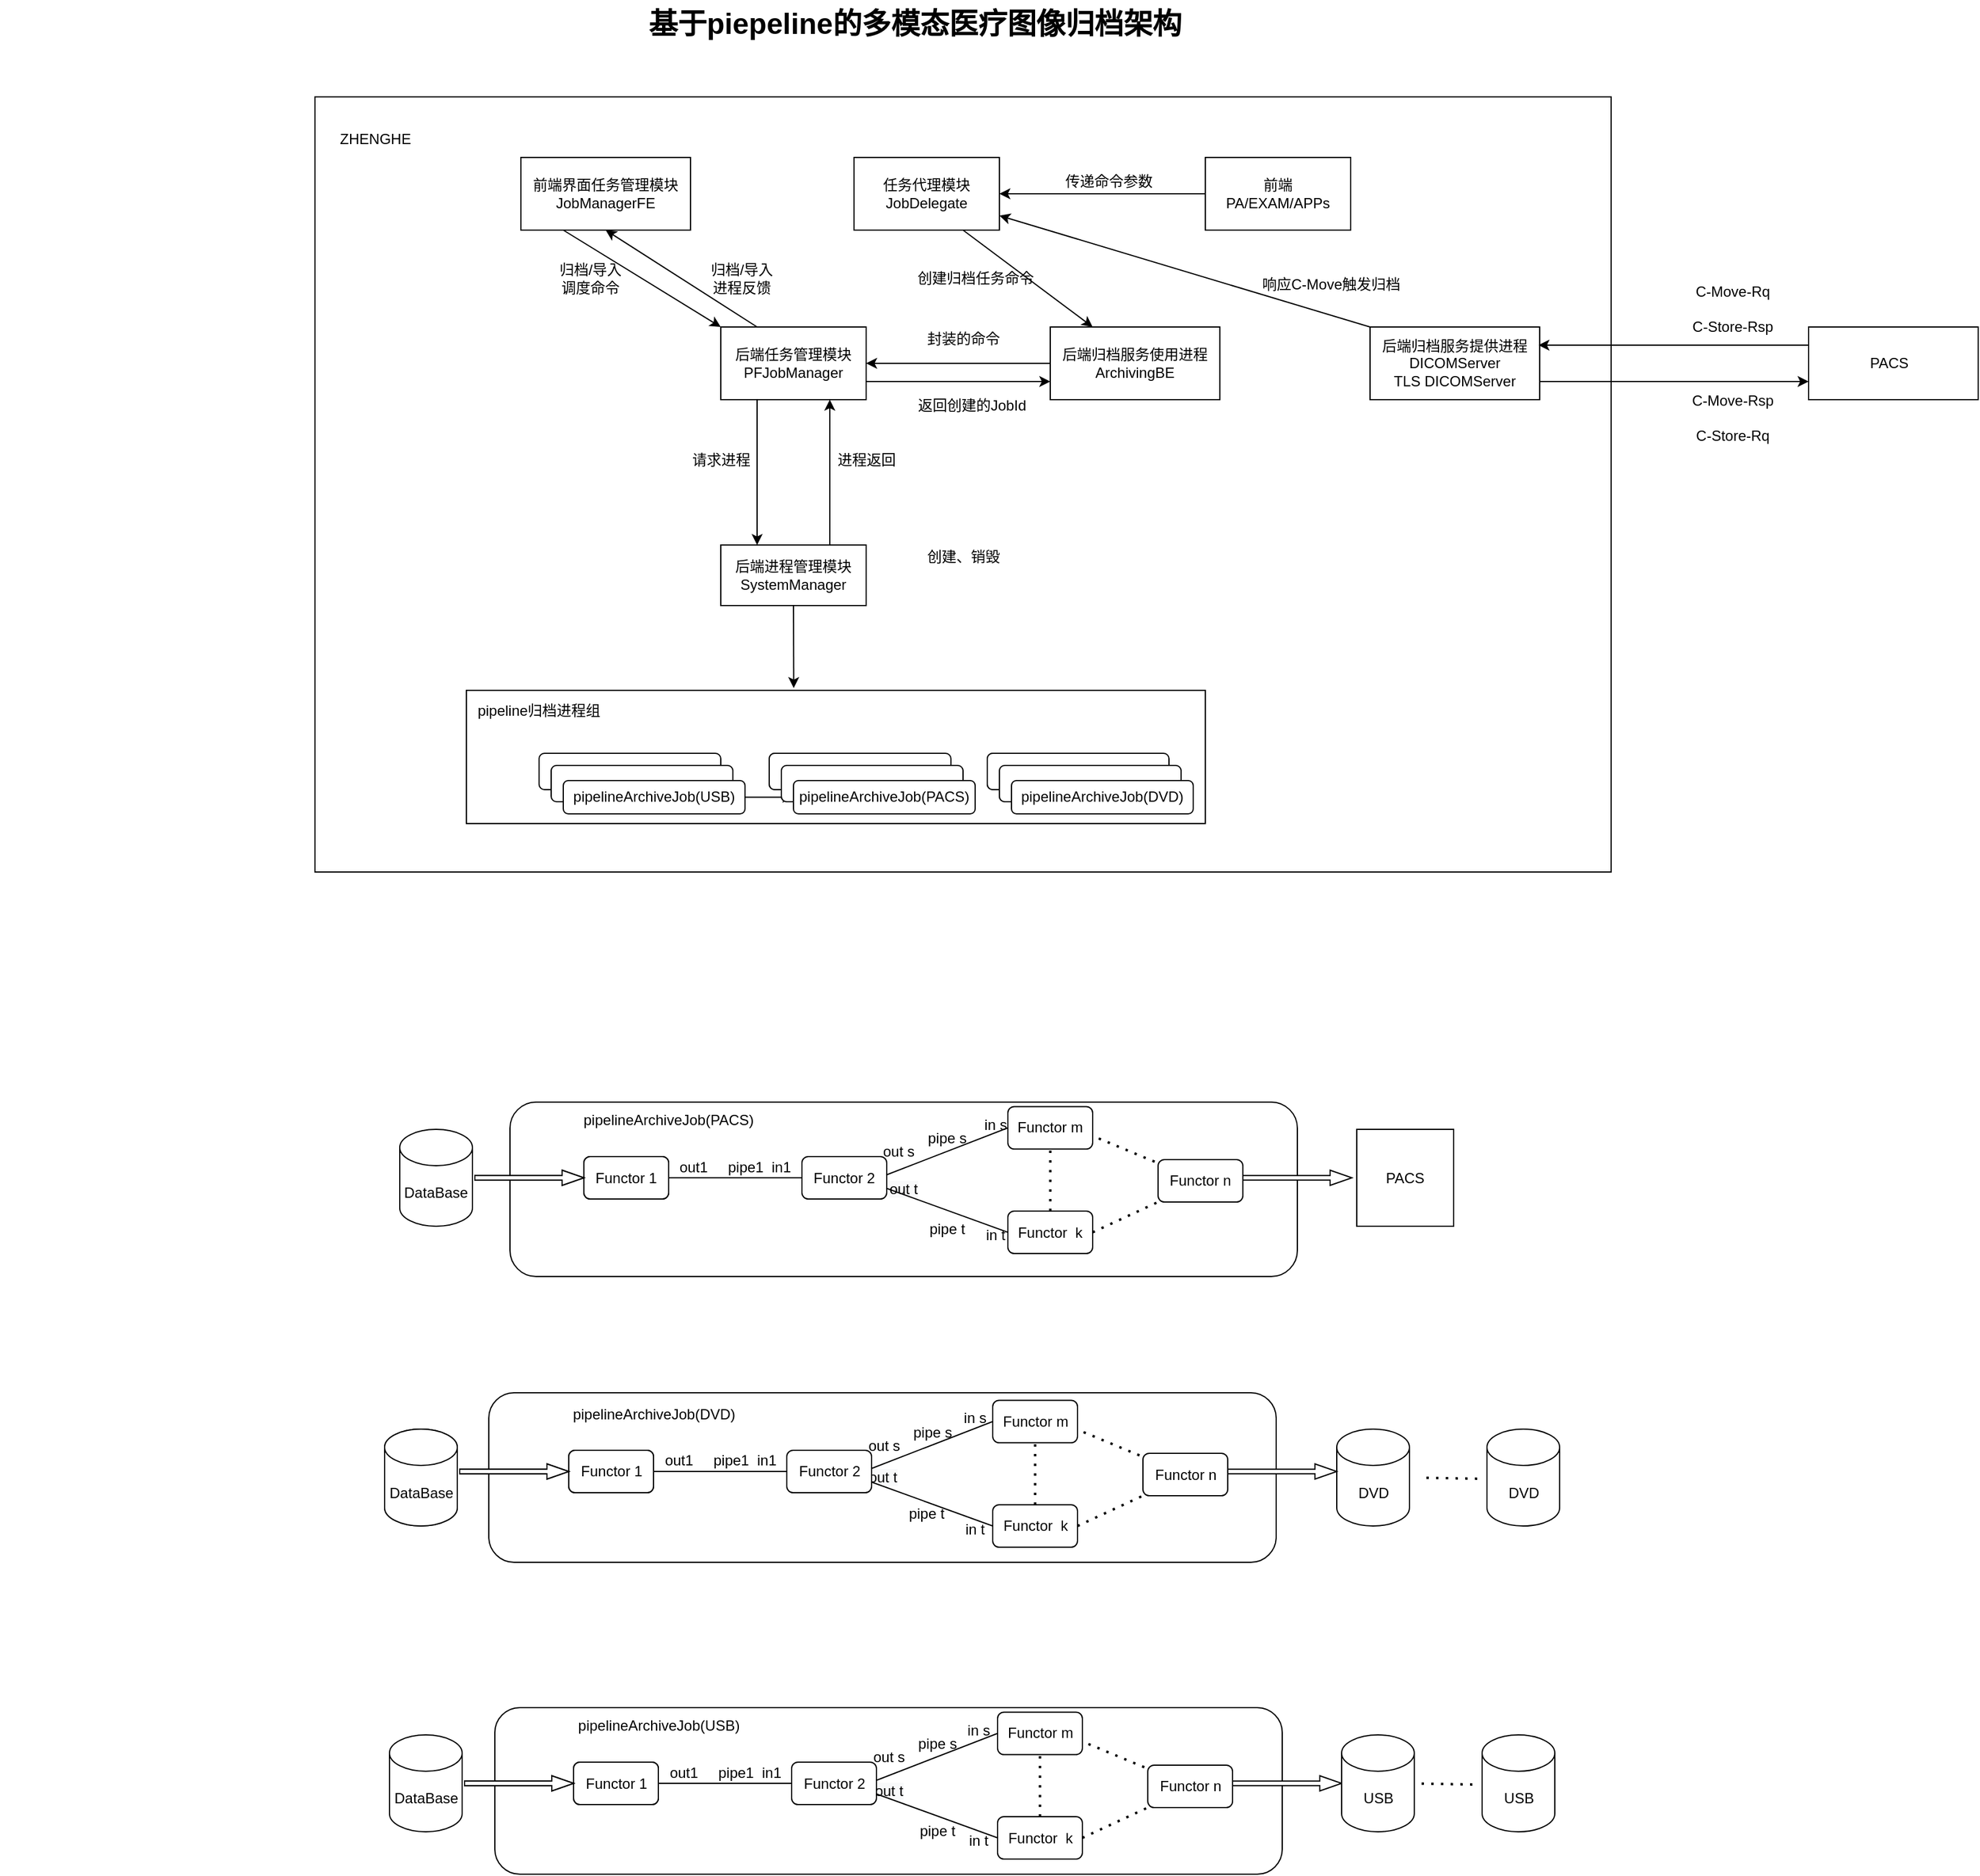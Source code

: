 <mxfile version="16.0.0" type="github"><diagram name="Page-1" id="929967ad-93f9-6ef4-fab6-5d389245f69c"><mxGraphModel dx="1652" dy="926" grid="1" gridSize="10" guides="1" tooltips="1" connect="1" arrows="1" fold="1" page="1" pageScale="1.5" pageWidth="1169" pageHeight="826" background="none" math="0" shadow="0"><root><mxCell id="0" style=";html=1;"/><mxCell id="1" style=";html=1;" parent="0"/><mxCell id="Bt5RXn0_dhiq7Tst1pNt-5" value="" style="rounded=0;whiteSpace=wrap;html=1;" vertex="1" parent="1"><mxGeometry x="380" y="120" width="1070" height="640" as="geometry"/></mxCell><mxCell id="1672d66443f91eb5-23" value="基于piepeline的多模态医疗图像归档架构" style="text;strokeColor=none;fillColor=none;html=1;fontSize=24;fontStyle=1;verticalAlign=middle;align=center;" parent="1" vertex="1"><mxGeometry x="120" y="40" width="1510" height="40" as="geometry"/></mxCell><mxCell id="pV0WUz-UowrdmiYX6-GZ-33" style="edgeStyle=orthogonalEdgeStyle;rounded=0;orthogonalLoop=1;jettySize=auto;html=1;exitX=0.25;exitY=1;exitDx=0;exitDy=0;entryX=0.25;entryY=0;entryDx=0;entryDy=0;" parent="1" source="pV0WUz-UowrdmiYX6-GZ-2" target="pV0WUz-UowrdmiYX6-GZ-31" edge="1"><mxGeometry relative="1" as="geometry"/></mxCell><mxCell id="pV0WUz-UowrdmiYX6-GZ-2" value="后端任务管理模块&lt;br&gt;PFJobManager" style="rounded=0;whiteSpace=wrap;html=1;" parent="1" vertex="1"><mxGeometry x="715" y="310" width="120" height="60" as="geometry"/></mxCell><mxCell id="pV0WUz-UowrdmiYX6-GZ-1" value="前端界面任务管理模块JobManagerFE" style="rounded=0;whiteSpace=wrap;html=2;" parent="1" vertex="1"><mxGeometry x="550" y="170" width="140" height="60" as="geometry"/></mxCell><mxCell id="pV0WUz-UowrdmiYX6-GZ-5" value="任务代理模块&lt;br&gt;JobDelegate" style="rounded=0;whiteSpace=wrap;html=1;" parent="1" vertex="1"><mxGeometry x="825" y="170" width="120" height="60" as="geometry"/></mxCell><mxCell id="pV0WUz-UowrdmiYX6-GZ-11" style="edgeStyle=orthogonalEdgeStyle;rounded=0;orthogonalLoop=1;jettySize=auto;html=1;exitX=0;exitY=0.5;exitDx=0;exitDy=0;entryX=1;entryY=0.5;entryDx=0;entryDy=0;" parent="1" source="pV0WUz-UowrdmiYX6-GZ-8" target="pV0WUz-UowrdmiYX6-GZ-5" edge="1"><mxGeometry relative="1" as="geometry"/></mxCell><mxCell id="pV0WUz-UowrdmiYX6-GZ-8" value="前端&lt;br&gt;PA/EXAM/APPs" style="rounded=0;whiteSpace=wrap;html=1;" parent="1" vertex="1"><mxGeometry x="1115" y="170" width="120" height="60" as="geometry"/></mxCell><mxCell id="pV0WUz-UowrdmiYX6-GZ-12" value="传递命令参数" style="text;html=1;align=center;verticalAlign=middle;resizable=0;points=[];autosize=1;strokeColor=none;fillColor=none;" parent="1" vertex="1"><mxGeometry x="990" y="180" width="90" height="20" as="geometry"/></mxCell><mxCell id="pV0WUz-UowrdmiYX6-GZ-13" value="后端归档服务使用进程&lt;br&gt;ArchivingBE" style="rounded=0;whiteSpace=wrap;html=1;" parent="1" vertex="1"><mxGeometry x="987" y="310" width="140" height="60" as="geometry"/></mxCell><mxCell id="pV0WUz-UowrdmiYX6-GZ-17" value="C-Move-Rsp&lt;br&gt;&lt;br&gt;C-Store-Rq" style="text;html=1;align=center;verticalAlign=middle;resizable=0;points=[];autosize=1;strokeColor=none;fillColor=none;" parent="1" vertex="1"><mxGeometry x="1510" y="360" width="80" height="50" as="geometry"/></mxCell><mxCell id="pV0WUz-UowrdmiYX6-GZ-19" value="C-Move-Rq&lt;br&gt;&lt;br&gt;C-Store-Rsp" style="text;html=1;align=center;verticalAlign=middle;resizable=0;points=[];autosize=1;strokeColor=none;fillColor=none;" parent="1" vertex="1"><mxGeometry x="1510" y="270" width="80" height="50" as="geometry"/></mxCell><mxCell id="pV0WUz-UowrdmiYX6-GZ-22" value="创建归档任务命令" style="text;html=1;align=center;verticalAlign=middle;resizable=0;points=[];autosize=1;strokeColor=none;fillColor=none;" parent="1" vertex="1"><mxGeometry x="870" y="260" width="110" height="20" as="geometry"/></mxCell><mxCell id="pV0WUz-UowrdmiYX6-GZ-25" value="封装的命令" style="text;html=1;align=center;verticalAlign=middle;resizable=0;points=[];autosize=1;strokeColor=none;fillColor=none;" parent="1" vertex="1"><mxGeometry x="875" y="310" width="80" height="20" as="geometry"/></mxCell><mxCell id="pV0WUz-UowrdmiYX6-GZ-26" value="归档/导入&lt;br&gt;调度命令" style="text;html=1;align=center;verticalAlign=middle;resizable=0;points=[];autosize=1;strokeColor=none;fillColor=none;" parent="1" vertex="1"><mxGeometry x="572" y="255" width="70" height="30" as="geometry"/></mxCell><mxCell id="pV0WUz-UowrdmiYX6-GZ-27" value="" style="endArrow=classic;html=1;rounded=0;exitX=0.25;exitY=1;exitDx=0;exitDy=0;entryX=0;entryY=0;entryDx=0;entryDy=0;" parent="1" source="pV0WUz-UowrdmiYX6-GZ-1" target="pV0WUz-UowrdmiYX6-GZ-2" edge="1"><mxGeometry width="50" height="50" relative="1" as="geometry"><mxPoint x="725" y="330" as="sourcePoint"/><mxPoint x="775" y="280" as="targetPoint"/></mxGeometry></mxCell><mxCell id="pV0WUz-UowrdmiYX6-GZ-28" value="" style="endArrow=classic;html=1;rounded=0;entryX=0.5;entryY=1;entryDx=0;entryDy=0;exitX=0.25;exitY=0;exitDx=0;exitDy=0;" parent="1" source="pV0WUz-UowrdmiYX6-GZ-2" target="pV0WUz-UowrdmiYX6-GZ-1" edge="1"><mxGeometry width="50" height="50" relative="1" as="geometry"><mxPoint x="725" y="330" as="sourcePoint"/><mxPoint x="775" y="280" as="targetPoint"/></mxGeometry></mxCell><mxCell id="pV0WUz-UowrdmiYX6-GZ-29" value="归档/导入&lt;br&gt;进程反馈" style="text;html=1;align=center;verticalAlign=middle;resizable=0;points=[];autosize=1;strokeColor=none;fillColor=none;" parent="1" vertex="1"><mxGeometry x="697" y="255" width="70" height="30" as="geometry"/></mxCell><mxCell id="pV0WUz-UowrdmiYX6-GZ-30" value="" style="endArrow=classic;html=1;rounded=0;entryX=0;entryY=0.75;entryDx=0;entryDy=0;" parent="1" target="pV0WUz-UowrdmiYX6-GZ-228" edge="1"><mxGeometry width="50" height="50" relative="1" as="geometry"><mxPoint x="1390" y="355" as="sourcePoint"/><mxPoint x="1156" y="470" as="targetPoint"/></mxGeometry></mxCell><mxCell id="pV0WUz-UowrdmiYX6-GZ-34" style="edgeStyle=orthogonalEdgeStyle;rounded=0;orthogonalLoop=1;jettySize=auto;html=1;exitX=0.75;exitY=0;exitDx=0;exitDy=0;entryX=0.75;entryY=1;entryDx=0;entryDy=0;" parent="1" source="pV0WUz-UowrdmiYX6-GZ-31" target="pV0WUz-UowrdmiYX6-GZ-2" edge="1"><mxGeometry relative="1" as="geometry"/></mxCell><mxCell id="pV0WUz-UowrdmiYX6-GZ-31" value="后端进程管理模块&lt;br&gt;SystemManager" style="rounded=0;whiteSpace=wrap;html=1;" parent="1" vertex="1"><mxGeometry x="715" y="490" width="120" height="50" as="geometry"/></mxCell><mxCell id="pV0WUz-UowrdmiYX6-GZ-35" value="进程返回" style="text;html=1;align=center;verticalAlign=middle;resizable=0;points=[];autosize=1;strokeColor=none;fillColor=none;" parent="1" vertex="1"><mxGeometry x="805" y="410" width="60" height="20" as="geometry"/></mxCell><mxCell id="pV0WUz-UowrdmiYX6-GZ-36" value="请求进程" style="text;html=1;align=center;verticalAlign=middle;resizable=0;points=[];autosize=1;strokeColor=none;fillColor=none;" parent="1" vertex="1"><mxGeometry x="685" y="410" width="60" height="20" as="geometry"/></mxCell><mxCell id="pV0WUz-UowrdmiYX6-GZ-39" value="创建、销毁" style="text;html=1;align=center;verticalAlign=middle;resizable=0;points=[];autosize=1;strokeColor=none;fillColor=none;" parent="1" vertex="1"><mxGeometry x="875" y="490" width="80" height="20" as="geometry"/></mxCell><mxCell id="pV0WUz-UowrdmiYX6-GZ-48" value="" style="rounded=1;whiteSpace=wrap;html=1;" parent="1" vertex="1"><mxGeometry x="565" y="662" width="60" height="30" as="geometry"/></mxCell><mxCell id="pV0WUz-UowrdmiYX6-GZ-49" value="" style="rounded=1;whiteSpace=wrap;html=1;" parent="1" vertex="1"><mxGeometry x="575" y="672" width="60" height="30" as="geometry"/></mxCell><mxCell id="pV0WUz-UowrdmiYX6-GZ-51" value="" style="rounded=0;whiteSpace=wrap;html=1;fontFamily=Helvetica;fontSize=12;fontColor=default;strokeColor=default;fillColor=default;" parent="1" vertex="1"><mxGeometry x="505" y="610" width="610" height="110" as="geometry"/></mxCell><mxCell id="pV0WUz-UowrdmiYX6-GZ-52" value="pipeline归档进程组" style="text;html=1;strokeColor=none;fillColor=none;align=center;verticalAlign=middle;whiteSpace=wrap;rounded=0;fontFamily=Helvetica;fontSize=12;fontColor=default;" parent="1" vertex="1"><mxGeometry x="505" y="612" width="120" height="30" as="geometry"/></mxCell><mxCell id="pV0WUz-UowrdmiYX6-GZ-53" value="" style="rounded=1;whiteSpace=wrap;html=1;" parent="1" vertex="1"><mxGeometry x="565" y="662" width="150" height="30" as="geometry"/></mxCell><mxCell id="pV0WUz-UowrdmiYX6-GZ-54" value="" style="rounded=1;whiteSpace=wrap;html=1;" parent="1" vertex="1"><mxGeometry x="575" y="672" width="150" height="30" as="geometry"/></mxCell><mxCell id="pV0WUz-UowrdmiYX6-GZ-185" value="" style="edgeStyle=orthogonalEdgeStyle;rounded=0;orthogonalLoop=1;jettySize=auto;html=1;fontFamily=Helvetica;fontSize=12;fontColor=default;" parent="1" source="pV0WUz-UowrdmiYX6-GZ-55" target="pV0WUz-UowrdmiYX6-GZ-66" edge="1"><mxGeometry relative="1" as="geometry"/></mxCell><mxCell id="pV0WUz-UowrdmiYX6-GZ-55" value="pipelineArchiveJob(USB)" style="rounded=1;whiteSpace=wrap;html=1;" parent="1" vertex="1"><mxGeometry x="585" y="684.5" width="150" height="27.5" as="geometry"/></mxCell><mxCell id="pV0WUz-UowrdmiYX6-GZ-57" value="" style="rounded=1;whiteSpace=wrap;html=1;" parent="1" vertex="1"><mxGeometry x="935" y="662" width="60" height="30" as="geometry"/></mxCell><mxCell id="pV0WUz-UowrdmiYX6-GZ-58" value="" style="rounded=1;whiteSpace=wrap;html=1;" parent="1" vertex="1"><mxGeometry x="945" y="672" width="60" height="30" as="geometry"/></mxCell><mxCell id="pV0WUz-UowrdmiYX6-GZ-59" value="" style="rounded=1;whiteSpace=wrap;html=1;" parent="1" vertex="1"><mxGeometry x="935" y="662" width="150" height="30" as="geometry"/></mxCell><mxCell id="pV0WUz-UowrdmiYX6-GZ-60" value="" style="rounded=1;whiteSpace=wrap;html=1;" parent="1" vertex="1"><mxGeometry x="945" y="672" width="150" height="30" as="geometry"/></mxCell><mxCell id="pV0WUz-UowrdmiYX6-GZ-61" value="pipelineArchiveJob(DVD)" style="rounded=1;whiteSpace=wrap;html=1;" parent="1" vertex="1"><mxGeometry x="955" y="684.5" width="150" height="27.5" as="geometry"/></mxCell><mxCell id="pV0WUz-UowrdmiYX6-GZ-62" value="" style="rounded=1;whiteSpace=wrap;html=1;" parent="1" vertex="1"><mxGeometry x="755" y="662" width="60" height="30" as="geometry"/></mxCell><mxCell id="pV0WUz-UowrdmiYX6-GZ-63" value="" style="rounded=1;whiteSpace=wrap;html=1;" parent="1" vertex="1"><mxGeometry x="765" y="672" width="60" height="30" as="geometry"/></mxCell><mxCell id="pV0WUz-UowrdmiYX6-GZ-64" value="" style="rounded=1;whiteSpace=wrap;html=1;" parent="1" vertex="1"><mxGeometry x="755" y="662" width="150" height="30" as="geometry"/></mxCell><mxCell id="pV0WUz-UowrdmiYX6-GZ-65" value="" style="rounded=1;whiteSpace=wrap;html=1;" parent="1" vertex="1"><mxGeometry x="765" y="672" width="150" height="30" as="geometry"/></mxCell><mxCell id="pV0WUz-UowrdmiYX6-GZ-66" value="pipelineArchiveJob(PACS)" style="rounded=1;whiteSpace=wrap;html=1;" parent="1" vertex="1"><mxGeometry x="775" y="684.5" width="150" height="27.5" as="geometry"/></mxCell><mxCell id="pV0WUz-UowrdmiYX6-GZ-69" style="edgeStyle=orthogonalEdgeStyle;rounded=0;orthogonalLoop=1;jettySize=auto;html=1;exitX=0.5;exitY=1;exitDx=0;exitDy=0;fontFamily=Helvetica;fontSize=12;fontColor=default;" parent="1" source="pV0WUz-UowrdmiYX6-GZ-51" target="pV0WUz-UowrdmiYX6-GZ-51" edge="1"><mxGeometry relative="1" as="geometry"/></mxCell><mxCell id="pV0WUz-UowrdmiYX6-GZ-70" value="&lt;span style=&quot;color: rgb(0 , 0 , 0) ; font-family: &amp;#34;helvetica&amp;#34; ; font-size: 12px ; font-style: normal ; font-weight: normal ; letter-spacing: normal ; text-align: center ; text-indent: 0px ; text-transform: none ; word-spacing: 0px ; background-color: rgb(248 , 249 , 250) ; text-decoration: none ; display: inline ; float: none&quot;&gt;out t&lt;/span&gt;" style="rounded=1;whiteSpace=wrap;html=1;" parent="1" vertex="1"><mxGeometry x="541" y="950" width="650" height="144" as="geometry"/></mxCell><mxCell id="pV0WUz-UowrdmiYX6-GZ-71" value="pipelineArchiveJob(PACS)" style="text;html=1;strokeColor=none;fillColor=none;align=center;verticalAlign=middle;whiteSpace=wrap;rounded=0;fontFamily=Helvetica;fontSize=12;fontColor=default;" parent="1" vertex="1"><mxGeometry x="642" y="950" width="60" height="30" as="geometry"/></mxCell><mxCell id="pV0WUz-UowrdmiYX6-GZ-73" value="Functor 1" style="rounded=1;whiteSpace=wrap;html=1;fontFamily=Helvetica;fontSize=12;fontColor=default;strokeColor=default;fillColor=default;" parent="1" vertex="1"><mxGeometry x="602" y="995" width="70" height="35" as="geometry"/></mxCell><mxCell id="pV0WUz-UowrdmiYX6-GZ-74" value="Functor 1" style="rounded=1;whiteSpace=wrap;html=1;fontFamily=Helvetica;fontSize=12;fontColor=default;strokeColor=default;fillColor=default;" parent="1" vertex="1"><mxGeometry x="602" y="995" width="70" height="35" as="geometry"/></mxCell><mxCell id="pV0WUz-UowrdmiYX6-GZ-75" value="Functor m" style="rounded=1;whiteSpace=wrap;html=1;fontFamily=Helvetica;fontSize=12;fontColor=default;strokeColor=default;fillColor=default;" parent="1" vertex="1"><mxGeometry x="952" y="953.75" width="70" height="35" as="geometry"/></mxCell><mxCell id="pV0WUz-UowrdmiYX6-GZ-76" value="Functor 2" style="rounded=1;whiteSpace=wrap;html=1;fontFamily=Helvetica;fontSize=12;fontColor=default;strokeColor=default;fillColor=default;" parent="1" vertex="1"><mxGeometry x="782" y="995" width="70" height="35" as="geometry"/></mxCell><mxCell id="pV0WUz-UowrdmiYX6-GZ-77" value="Functor &amp;nbsp;k" style="rounded=1;whiteSpace=wrap;html=1;fontFamily=Helvetica;fontSize=12;fontColor=default;strokeColor=default;fillColor=default;" parent="1" vertex="1"><mxGeometry x="952" y="1040" width="70" height="35" as="geometry"/></mxCell><mxCell id="pV0WUz-UowrdmiYX6-GZ-79" value="" style="shape=singleArrow;whiteSpace=wrap;html=1;rounded=0;fontFamily=Helvetica;fontSize=12;fontColor=default;strokeColor=default;fillColor=default;" parent="1" vertex="1"><mxGeometry x="512" y="1006.25" width="90" height="12.5" as="geometry"/></mxCell><mxCell id="pV0WUz-UowrdmiYX6-GZ-85" value="" style="endArrow=none;html=1;rounded=0;fontFamily=Helvetica;fontSize=12;fontColor=default;entryX=0;entryY=0.5;entryDx=0;entryDy=0;exitX=1;exitY=0.5;exitDx=0;exitDy=0;" parent="1" source="pV0WUz-UowrdmiYX6-GZ-74" target="pV0WUz-UowrdmiYX6-GZ-76" edge="1"><mxGeometry width="50" height="50" relative="1" as="geometry"><mxPoint x="672" y="1018.75" as="sourcePoint"/><mxPoint x="722" y="968.75" as="targetPoint"/></mxGeometry></mxCell><mxCell id="pV0WUz-UowrdmiYX6-GZ-86" value="out1 &amp;nbsp; &amp;nbsp; pipe1 &amp;nbsp;in1" style="text;html=1;strokeColor=none;fillColor=none;align=center;verticalAlign=middle;whiteSpace=wrap;rounded=0;fontFamily=Helvetica;fontSize=12;fontColor=default;" parent="1" vertex="1"><mxGeometry x="637" y="988.75" width="180" height="30" as="geometry"/></mxCell><mxCell id="pV0WUz-UowrdmiYX6-GZ-87" value="" style="endArrow=none;dashed=1;html=1;dashPattern=1 3;strokeWidth=2;rounded=0;fontFamily=Helvetica;fontSize=12;fontColor=default;entryX=0.5;entryY=1;entryDx=0;entryDy=0;exitX=0.5;exitY=0;exitDx=0;exitDy=0;" parent="1" source="pV0WUz-UowrdmiYX6-GZ-77" target="pV0WUz-UowrdmiYX6-GZ-75" edge="1"><mxGeometry width="50" height="50" relative="1" as="geometry"><mxPoint x="892" y="1056.25" as="sourcePoint"/><mxPoint x="942" y="1006.25" as="targetPoint"/></mxGeometry></mxCell><mxCell id="pV0WUz-UowrdmiYX6-GZ-88" value="" style="endArrow=none;html=1;rounded=0;fontFamily=Helvetica;fontSize=12;fontColor=default;entryX=0;entryY=0.5;entryDx=0;entryDy=0;" parent="1" target="pV0WUz-UowrdmiYX6-GZ-75" edge="1"><mxGeometry width="50" height="50" relative="1" as="geometry"><mxPoint x="852" y="1010" as="sourcePoint"/><mxPoint x="902" y="960" as="targetPoint"/></mxGeometry></mxCell><mxCell id="pV0WUz-UowrdmiYX6-GZ-89" value="" style="endArrow=none;html=1;rounded=0;fontFamily=Helvetica;fontSize=12;fontColor=default;entryX=0;entryY=0.5;entryDx=0;entryDy=0;exitX=1;exitY=0.75;exitDx=0;exitDy=0;" parent="1" source="pV0WUz-UowrdmiYX6-GZ-76" target="pV0WUz-UowrdmiYX6-GZ-77" edge="1"><mxGeometry width="50" height="50" relative="1" as="geometry"><mxPoint x="862" y="1020" as="sourcePoint"/><mxPoint x="922" y="987.5" as="targetPoint"/></mxGeometry></mxCell><mxCell id="pV0WUz-UowrdmiYX6-GZ-90" value="out s" style="text;html=1;strokeColor=none;fillColor=none;align=center;verticalAlign=middle;whiteSpace=wrap;rounded=0;fontFamily=Helvetica;fontSize=12;fontColor=default;" parent="1" vertex="1"><mxGeometry x="832" y="976.25" width="60" height="30" as="geometry"/></mxCell><mxCell id="pV0WUz-UowrdmiYX6-GZ-91" value="in s" style="text;html=1;strokeColor=none;fillColor=none;align=center;verticalAlign=middle;whiteSpace=wrap;rounded=0;fontFamily=Helvetica;fontSize=12;fontColor=default;" parent="1" vertex="1"><mxGeometry x="912" y="953.75" width="60" height="30" as="geometry"/></mxCell><mxCell id="pV0WUz-UowrdmiYX6-GZ-92" value="in t" style="text;html=1;strokeColor=none;fillColor=none;align=center;verticalAlign=middle;whiteSpace=wrap;rounded=0;fontFamily=Helvetica;fontSize=12;fontColor=default;" parent="1" vertex="1"><mxGeometry x="912" y="1045" width="60" height="30" as="geometry"/></mxCell><mxCell id="pV0WUz-UowrdmiYX6-GZ-93" value="pipe s" style="text;html=1;strokeColor=none;fillColor=none;align=center;verticalAlign=middle;whiteSpace=wrap;rounded=0;fontFamily=Helvetica;fontSize=12;fontColor=default;" parent="1" vertex="1"><mxGeometry x="872" y="965" width="60" height="30" as="geometry"/></mxCell><mxCell id="pV0WUz-UowrdmiYX6-GZ-94" value="pipe t" style="text;html=1;strokeColor=none;fillColor=none;align=center;verticalAlign=middle;whiteSpace=wrap;rounded=0;fontFamily=Helvetica;fontSize=12;fontColor=default;" parent="1" vertex="1"><mxGeometry x="872" y="1040" width="60" height="30" as="geometry"/></mxCell><mxCell id="pV0WUz-UowrdmiYX6-GZ-96" value="Functor n" style="rounded=1;whiteSpace=wrap;html=1;fontFamily=Helvetica;fontSize=12;fontColor=default;strokeColor=default;fillColor=default;" parent="1" vertex="1"><mxGeometry x="1076" y="997.5" width="70" height="35" as="geometry"/></mxCell><mxCell id="pV0WUz-UowrdmiYX6-GZ-97" value="" style="endArrow=none;dashed=1;html=1;dashPattern=1 3;strokeWidth=2;rounded=0;fontFamily=Helvetica;fontSize=12;fontColor=default;" parent="1" target="pV0WUz-UowrdmiYX6-GZ-96" edge="1"><mxGeometry width="50" height="50" relative="1" as="geometry"><mxPoint x="1027" y="980" as="sourcePoint"/><mxPoint x="1077" y="930" as="targetPoint"/></mxGeometry></mxCell><mxCell id="pV0WUz-UowrdmiYX6-GZ-98" value="" style="endArrow=none;dashed=1;html=1;dashPattern=1 3;strokeWidth=2;rounded=0;fontFamily=Helvetica;fontSize=12;fontColor=default;entryX=0;entryY=1;entryDx=0;entryDy=0;exitX=1;exitY=0.5;exitDx=0;exitDy=0;" parent="1" source="pV0WUz-UowrdmiYX6-GZ-77" target="pV0WUz-UowrdmiYX6-GZ-96" edge="1"><mxGeometry width="50" height="50" relative="1" as="geometry"><mxPoint x="1027" y="1070" as="sourcePoint"/><mxPoint x="1077" y="1095" as="targetPoint"/></mxGeometry></mxCell><mxCell id="pV0WUz-UowrdmiYX6-GZ-99" value="" style="shape=singleArrow;whiteSpace=wrap;html=1;rounded=0;fontFamily=Helvetica;fontSize=12;fontColor=default;strokeColor=default;fillColor=default;" parent="1" vertex="1"><mxGeometry x="512" y="1006.25" width="90" height="12.5" as="geometry"/></mxCell><mxCell id="pV0WUz-UowrdmiYX6-GZ-100" value="" style="shape=singleArrow;whiteSpace=wrap;html=1;rounded=0;fontFamily=Helvetica;fontSize=12;fontColor=default;strokeColor=default;fillColor=default;" parent="1" vertex="1"><mxGeometry x="1146" y="1006.25" width="90" height="12.5" as="geometry"/></mxCell><mxCell id="pV0WUz-UowrdmiYX6-GZ-102" value="DVD" style="shape=cylinder3;whiteSpace=wrap;html=1;boundedLbl=1;backgroundOutline=1;size=15;rounded=0;fontFamily=Helvetica;fontSize=12;fontColor=default;strokeColor=default;fillColor=default;" parent="1" vertex="1"><mxGeometry x="1223.5" y="1220" width="60" height="80" as="geometry"/></mxCell><mxCell id="pV0WUz-UowrdmiYX6-GZ-103" value="&lt;span style=&quot;color: rgb(0 , 0 , 0) ; font-family: &amp;#34;helvetica&amp;#34; ; font-size: 12px ; font-style: normal ; font-weight: normal ; letter-spacing: normal ; text-align: center ; text-indent: 0px ; text-transform: none ; word-spacing: 0px ; background-color: rgb(248 , 249 , 250) ; text-decoration: none ; display: inline ; float: none&quot;&gt;out t&lt;/span&gt;" style="rounded=1;whiteSpace=wrap;html=1;" parent="1" vertex="1"><mxGeometry x="523.5" y="1190" width="650" height="140" as="geometry"/></mxCell><mxCell id="pV0WUz-UowrdmiYX6-GZ-104" value="pipelineArchiveJob(DVD)" style="text;html=1;strokeColor=none;fillColor=none;align=center;verticalAlign=middle;whiteSpace=wrap;rounded=0;fontFamily=Helvetica;fontSize=12;fontColor=default;" parent="1" vertex="1"><mxGeometry x="629.5" y="1192.5" width="60" height="30" as="geometry"/></mxCell><mxCell id="pV0WUz-UowrdmiYX6-GZ-105" value="Functor 1" style="rounded=1;whiteSpace=wrap;html=1;fontFamily=Helvetica;fontSize=12;fontColor=default;strokeColor=default;fillColor=default;" parent="1" vertex="1"><mxGeometry x="589.5" y="1237.5" width="70" height="35" as="geometry"/></mxCell><mxCell id="pV0WUz-UowrdmiYX6-GZ-106" value="Functor 1" style="rounded=1;whiteSpace=wrap;html=1;fontFamily=Helvetica;fontSize=12;fontColor=default;strokeColor=default;fillColor=default;" parent="1" vertex="1"><mxGeometry x="589.5" y="1237.5" width="70" height="35" as="geometry"/></mxCell><mxCell id="pV0WUz-UowrdmiYX6-GZ-107" value="Functor m" style="rounded=1;whiteSpace=wrap;html=1;fontFamily=Helvetica;fontSize=12;fontColor=default;strokeColor=default;fillColor=default;" parent="1" vertex="1"><mxGeometry x="939.5" y="1196.25" width="70" height="35" as="geometry"/></mxCell><mxCell id="pV0WUz-UowrdmiYX6-GZ-108" value="Functor 2" style="rounded=1;whiteSpace=wrap;html=1;fontFamily=Helvetica;fontSize=12;fontColor=default;strokeColor=default;fillColor=default;" parent="1" vertex="1"><mxGeometry x="769.5" y="1237.5" width="70" height="35" as="geometry"/></mxCell><mxCell id="pV0WUz-UowrdmiYX6-GZ-109" value="Functor &amp;nbsp;k" style="rounded=1;whiteSpace=wrap;html=1;fontFamily=Helvetica;fontSize=12;fontColor=default;strokeColor=default;fillColor=default;" parent="1" vertex="1"><mxGeometry x="939.5" y="1282.5" width="70" height="35" as="geometry"/></mxCell><mxCell id="pV0WUz-UowrdmiYX6-GZ-110" value="" style="shape=singleArrow;whiteSpace=wrap;html=1;rounded=0;fontFamily=Helvetica;fontSize=12;fontColor=default;strokeColor=default;fillColor=default;" parent="1" vertex="1"><mxGeometry x="499.5" y="1248.75" width="90" height="12.5" as="geometry"/></mxCell><mxCell id="pV0WUz-UowrdmiYX6-GZ-111" value="" style="endArrow=none;html=1;rounded=0;fontFamily=Helvetica;fontSize=12;fontColor=default;entryX=0;entryY=0.5;entryDx=0;entryDy=0;exitX=1;exitY=0.5;exitDx=0;exitDy=0;" parent="1" source="pV0WUz-UowrdmiYX6-GZ-106" target="pV0WUz-UowrdmiYX6-GZ-108" edge="1"><mxGeometry width="50" height="50" relative="1" as="geometry"><mxPoint x="659.5" y="1261.25" as="sourcePoint"/><mxPoint x="709.5" y="1211.25" as="targetPoint"/></mxGeometry></mxCell><mxCell id="pV0WUz-UowrdmiYX6-GZ-112" value="out1 &amp;nbsp; &amp;nbsp; pipe1 &amp;nbsp;in1" style="text;html=1;strokeColor=none;fillColor=none;align=center;verticalAlign=middle;whiteSpace=wrap;rounded=0;fontFamily=Helvetica;fontSize=12;fontColor=default;" parent="1" vertex="1"><mxGeometry x="624.5" y="1231.25" width="180" height="30" as="geometry"/></mxCell><mxCell id="pV0WUz-UowrdmiYX6-GZ-113" value="" style="endArrow=none;dashed=1;html=1;dashPattern=1 3;strokeWidth=2;rounded=0;fontFamily=Helvetica;fontSize=12;fontColor=default;entryX=0.5;entryY=1;entryDx=0;entryDy=0;exitX=0.5;exitY=0;exitDx=0;exitDy=0;" parent="1" source="pV0WUz-UowrdmiYX6-GZ-109" target="pV0WUz-UowrdmiYX6-GZ-107" edge="1"><mxGeometry width="50" height="50" relative="1" as="geometry"><mxPoint x="879.5" y="1298.75" as="sourcePoint"/><mxPoint x="929.5" y="1248.75" as="targetPoint"/></mxGeometry></mxCell><mxCell id="pV0WUz-UowrdmiYX6-GZ-114" value="" style="endArrow=none;html=1;rounded=0;fontFamily=Helvetica;fontSize=12;fontColor=default;entryX=0;entryY=0.5;entryDx=0;entryDy=0;" parent="1" target="pV0WUz-UowrdmiYX6-GZ-107" edge="1"><mxGeometry width="50" height="50" relative="1" as="geometry"><mxPoint x="839.5" y="1252.5" as="sourcePoint"/><mxPoint x="889.5" y="1202.5" as="targetPoint"/></mxGeometry></mxCell><mxCell id="pV0WUz-UowrdmiYX6-GZ-115" value="" style="endArrow=none;html=1;rounded=0;fontFamily=Helvetica;fontSize=12;fontColor=default;entryX=0;entryY=0.5;entryDx=0;entryDy=0;exitX=1;exitY=0.75;exitDx=0;exitDy=0;" parent="1" source="pV0WUz-UowrdmiYX6-GZ-108" target="pV0WUz-UowrdmiYX6-GZ-109" edge="1"><mxGeometry width="50" height="50" relative="1" as="geometry"><mxPoint x="849.5" y="1262.5" as="sourcePoint"/><mxPoint x="909.5" y="1230" as="targetPoint"/></mxGeometry></mxCell><mxCell id="pV0WUz-UowrdmiYX6-GZ-116" value="out s" style="text;html=1;strokeColor=none;fillColor=none;align=center;verticalAlign=middle;whiteSpace=wrap;rounded=0;fontFamily=Helvetica;fontSize=12;fontColor=default;" parent="1" vertex="1"><mxGeometry x="819.5" y="1218.75" width="60" height="30" as="geometry"/></mxCell><mxCell id="pV0WUz-UowrdmiYX6-GZ-117" value="in s" style="text;html=1;strokeColor=none;fillColor=none;align=center;verticalAlign=middle;whiteSpace=wrap;rounded=0;fontFamily=Helvetica;fontSize=12;fontColor=default;" parent="1" vertex="1"><mxGeometry x="894.5" y="1196.25" width="60" height="30" as="geometry"/></mxCell><mxCell id="pV0WUz-UowrdmiYX6-GZ-118" value="in t" style="text;html=1;strokeColor=none;fillColor=none;align=center;verticalAlign=middle;whiteSpace=wrap;rounded=0;fontFamily=Helvetica;fontSize=12;fontColor=default;" parent="1" vertex="1"><mxGeometry x="894.5" y="1287.5" width="60" height="30" as="geometry"/></mxCell><mxCell id="pV0WUz-UowrdmiYX6-GZ-119" value="pipe s" style="text;html=1;strokeColor=none;fillColor=none;align=center;verticalAlign=middle;whiteSpace=wrap;rounded=0;fontFamily=Helvetica;fontSize=12;fontColor=default;" parent="1" vertex="1"><mxGeometry x="859.5" y="1207.5" width="60" height="30" as="geometry"/></mxCell><mxCell id="pV0WUz-UowrdmiYX6-GZ-120" value="pipe t" style="text;html=1;strokeColor=none;fillColor=none;align=center;verticalAlign=middle;whiteSpace=wrap;rounded=0;fontFamily=Helvetica;fontSize=12;fontColor=default;" parent="1" vertex="1"><mxGeometry x="854.5" y="1275" width="60" height="30" as="geometry"/></mxCell><mxCell id="pV0WUz-UowrdmiYX6-GZ-121" value="Functor n" style="rounded=1;whiteSpace=wrap;html=1;fontFamily=Helvetica;fontSize=12;fontColor=default;strokeColor=default;fillColor=default;" parent="1" vertex="1"><mxGeometry x="1063.5" y="1240" width="70" height="35" as="geometry"/></mxCell><mxCell id="pV0WUz-UowrdmiYX6-GZ-122" value="" style="endArrow=none;dashed=1;html=1;dashPattern=1 3;strokeWidth=2;rounded=0;fontFamily=Helvetica;fontSize=12;fontColor=default;" parent="1" target="pV0WUz-UowrdmiYX6-GZ-121" edge="1"><mxGeometry width="50" height="50" relative="1" as="geometry"><mxPoint x="1014.5" y="1222.5" as="sourcePoint"/><mxPoint x="1064.5" y="1172.5" as="targetPoint"/></mxGeometry></mxCell><mxCell id="pV0WUz-UowrdmiYX6-GZ-123" value="" style="endArrow=none;dashed=1;html=1;dashPattern=1 3;strokeWidth=2;rounded=0;fontFamily=Helvetica;fontSize=12;fontColor=default;entryX=0;entryY=1;entryDx=0;entryDy=0;exitX=1;exitY=0.5;exitDx=0;exitDy=0;" parent="1" source="pV0WUz-UowrdmiYX6-GZ-109" target="pV0WUz-UowrdmiYX6-GZ-121" edge="1"><mxGeometry width="50" height="50" relative="1" as="geometry"><mxPoint x="1014.5" y="1312.5" as="sourcePoint"/><mxPoint x="1064.5" y="1337.5" as="targetPoint"/></mxGeometry></mxCell><mxCell id="pV0WUz-UowrdmiYX6-GZ-124" value="" style="shape=singleArrow;whiteSpace=wrap;html=1;rounded=0;fontFamily=Helvetica;fontSize=12;fontColor=default;strokeColor=default;fillColor=default;" parent="1" vertex="1"><mxGeometry x="499.5" y="1248.75" width="90" height="12.5" as="geometry"/></mxCell><mxCell id="pV0WUz-UowrdmiYX6-GZ-125" value="" style="shape=singleArrow;whiteSpace=wrap;html=1;rounded=0;fontFamily=Helvetica;fontSize=12;fontColor=default;strokeColor=default;fillColor=default;" parent="1" vertex="1"><mxGeometry x="1133.5" y="1248.75" width="90" height="12.5" as="geometry"/></mxCell><mxCell id="pV0WUz-UowrdmiYX6-GZ-126" value="&lt;span style=&quot;color: rgb(0 , 0 , 0) ; font-family: &amp;#34;helvetica&amp;#34; ; font-size: 12px ; font-style: normal ; font-weight: normal ; letter-spacing: normal ; text-align: center ; text-indent: 0px ; text-transform: none ; word-spacing: 0px ; background-color: rgb(248 , 249 , 250) ; text-decoration: none ; display: inline ; float: none&quot;&gt;out t&lt;/span&gt;" style="rounded=1;whiteSpace=wrap;html=1;" parent="1" vertex="1"><mxGeometry x="528.5" y="1450" width="650" height="137.5" as="geometry"/></mxCell><mxCell id="pV0WUz-UowrdmiYX6-GZ-127" value="pipelineArchiveJob(USB)" style="text;html=1;strokeColor=none;fillColor=none;align=center;verticalAlign=middle;whiteSpace=wrap;rounded=0;fontFamily=Helvetica;fontSize=12;fontColor=default;" parent="1" vertex="1"><mxGeometry x="633.5" y="1450" width="60" height="30" as="geometry"/></mxCell><mxCell id="pV0WUz-UowrdmiYX6-GZ-128" value="Functor 1" style="rounded=1;whiteSpace=wrap;html=1;fontFamily=Helvetica;fontSize=12;fontColor=default;strokeColor=default;fillColor=default;" parent="1" vertex="1"><mxGeometry x="593.5" y="1495" width="70" height="35" as="geometry"/></mxCell><mxCell id="pV0WUz-UowrdmiYX6-GZ-129" value="Functor 1" style="rounded=1;whiteSpace=wrap;html=1;fontFamily=Helvetica;fontSize=12;fontColor=default;strokeColor=default;fillColor=default;" parent="1" vertex="1"><mxGeometry x="593.5" y="1495" width="70" height="35" as="geometry"/></mxCell><mxCell id="pV0WUz-UowrdmiYX6-GZ-130" value="Functor m" style="rounded=1;whiteSpace=wrap;html=1;fontFamily=Helvetica;fontSize=12;fontColor=default;strokeColor=default;fillColor=default;" parent="1" vertex="1"><mxGeometry x="943.5" y="1453.75" width="70" height="35" as="geometry"/></mxCell><mxCell id="pV0WUz-UowrdmiYX6-GZ-131" value="Functor 2" style="rounded=1;whiteSpace=wrap;html=1;fontFamily=Helvetica;fontSize=12;fontColor=default;strokeColor=default;fillColor=default;" parent="1" vertex="1"><mxGeometry x="773.5" y="1495" width="70" height="35" as="geometry"/></mxCell><mxCell id="pV0WUz-UowrdmiYX6-GZ-132" value="Functor &amp;nbsp;k" style="rounded=1;whiteSpace=wrap;html=1;fontFamily=Helvetica;fontSize=12;fontColor=default;strokeColor=default;fillColor=default;" parent="1" vertex="1"><mxGeometry x="943.5" y="1540" width="70" height="35" as="geometry"/></mxCell><mxCell id="pV0WUz-UowrdmiYX6-GZ-133" value="" style="shape=singleArrow;whiteSpace=wrap;html=1;rounded=0;fontFamily=Helvetica;fontSize=12;fontColor=default;strokeColor=default;fillColor=default;" parent="1" vertex="1"><mxGeometry x="503.5" y="1506.25" width="90" height="12.5" as="geometry"/></mxCell><mxCell id="pV0WUz-UowrdmiYX6-GZ-134" value="" style="endArrow=none;html=1;rounded=0;fontFamily=Helvetica;fontSize=12;fontColor=default;entryX=0;entryY=0.5;entryDx=0;entryDy=0;exitX=1;exitY=0.5;exitDx=0;exitDy=0;" parent="1" source="pV0WUz-UowrdmiYX6-GZ-129" target="pV0WUz-UowrdmiYX6-GZ-131" edge="1"><mxGeometry width="50" height="50" relative="1" as="geometry"><mxPoint x="663.5" y="1518.75" as="sourcePoint"/><mxPoint x="713.5" y="1468.75" as="targetPoint"/></mxGeometry></mxCell><mxCell id="pV0WUz-UowrdmiYX6-GZ-135" value="out1 &amp;nbsp; &amp;nbsp; pipe1 &amp;nbsp;in1" style="text;html=1;strokeColor=none;fillColor=none;align=center;verticalAlign=middle;whiteSpace=wrap;rounded=0;fontFamily=Helvetica;fontSize=12;fontColor=default;" parent="1" vertex="1"><mxGeometry x="628.5" y="1488.75" width="180" height="30" as="geometry"/></mxCell><mxCell id="pV0WUz-UowrdmiYX6-GZ-136" value="" style="endArrow=none;dashed=1;html=1;dashPattern=1 3;strokeWidth=2;rounded=0;fontFamily=Helvetica;fontSize=12;fontColor=default;entryX=0.5;entryY=1;entryDx=0;entryDy=0;exitX=0.5;exitY=0;exitDx=0;exitDy=0;" parent="1" source="pV0WUz-UowrdmiYX6-GZ-132" target="pV0WUz-UowrdmiYX6-GZ-130" edge="1"><mxGeometry width="50" height="50" relative="1" as="geometry"><mxPoint x="883.5" y="1556.25" as="sourcePoint"/><mxPoint x="933.5" y="1506.25" as="targetPoint"/></mxGeometry></mxCell><mxCell id="pV0WUz-UowrdmiYX6-GZ-137" value="" style="endArrow=none;html=1;rounded=0;fontFamily=Helvetica;fontSize=12;fontColor=default;entryX=0;entryY=0.5;entryDx=0;entryDy=0;" parent="1" target="pV0WUz-UowrdmiYX6-GZ-130" edge="1"><mxGeometry width="50" height="50" relative="1" as="geometry"><mxPoint x="843.5" y="1510" as="sourcePoint"/><mxPoint x="893.5" y="1460" as="targetPoint"/></mxGeometry></mxCell><mxCell id="pV0WUz-UowrdmiYX6-GZ-138" value="" style="endArrow=none;html=1;rounded=0;fontFamily=Helvetica;fontSize=12;fontColor=default;entryX=0;entryY=0.5;entryDx=0;entryDy=0;exitX=1;exitY=0.75;exitDx=0;exitDy=0;" parent="1" source="pV0WUz-UowrdmiYX6-GZ-131" target="pV0WUz-UowrdmiYX6-GZ-132" edge="1"><mxGeometry width="50" height="50" relative="1" as="geometry"><mxPoint x="853.5" y="1520" as="sourcePoint"/><mxPoint x="913.5" y="1487.5" as="targetPoint"/></mxGeometry></mxCell><mxCell id="pV0WUz-UowrdmiYX6-GZ-139" value="out s" style="text;html=1;strokeColor=none;fillColor=none;align=center;verticalAlign=middle;whiteSpace=wrap;rounded=0;fontFamily=Helvetica;fontSize=12;fontColor=default;" parent="1" vertex="1"><mxGeometry x="823.5" y="1476.25" width="60" height="30" as="geometry"/></mxCell><mxCell id="pV0WUz-UowrdmiYX6-GZ-140" value="in s" style="text;html=1;strokeColor=none;fillColor=none;align=center;verticalAlign=middle;whiteSpace=wrap;rounded=0;fontFamily=Helvetica;fontSize=12;fontColor=default;" parent="1" vertex="1"><mxGeometry x="897.5" y="1453.75" width="60" height="30" as="geometry"/></mxCell><mxCell id="pV0WUz-UowrdmiYX6-GZ-141" value="in t" style="text;html=1;strokeColor=none;fillColor=none;align=center;verticalAlign=middle;whiteSpace=wrap;rounded=0;fontFamily=Helvetica;fontSize=12;fontColor=default;" parent="1" vertex="1"><mxGeometry x="897.5" y="1545" width="60" height="30" as="geometry"/></mxCell><mxCell id="pV0WUz-UowrdmiYX6-GZ-142" value="pipe s" style="text;html=1;strokeColor=none;fillColor=none;align=center;verticalAlign=middle;whiteSpace=wrap;rounded=0;fontFamily=Helvetica;fontSize=12;fontColor=default;" parent="1" vertex="1"><mxGeometry x="863.5" y="1465" width="60" height="30" as="geometry"/></mxCell><mxCell id="pV0WUz-UowrdmiYX6-GZ-143" value="pipe t" style="text;html=1;strokeColor=none;fillColor=none;align=center;verticalAlign=middle;whiteSpace=wrap;rounded=0;fontFamily=Helvetica;fontSize=12;fontColor=default;" parent="1" vertex="1"><mxGeometry x="863.5" y="1536.5" width="60" height="30" as="geometry"/></mxCell><mxCell id="pV0WUz-UowrdmiYX6-GZ-144" value="Functor n" style="rounded=1;whiteSpace=wrap;html=1;fontFamily=Helvetica;fontSize=12;fontColor=default;strokeColor=default;fillColor=default;" parent="1" vertex="1"><mxGeometry x="1067.5" y="1497.5" width="70" height="35" as="geometry"/></mxCell><mxCell id="pV0WUz-UowrdmiYX6-GZ-145" value="" style="endArrow=none;dashed=1;html=1;dashPattern=1 3;strokeWidth=2;rounded=0;fontFamily=Helvetica;fontSize=12;fontColor=default;" parent="1" target="pV0WUz-UowrdmiYX6-GZ-144" edge="1"><mxGeometry width="50" height="50" relative="1" as="geometry"><mxPoint x="1018.5" y="1480" as="sourcePoint"/><mxPoint x="1068.5" y="1430" as="targetPoint"/></mxGeometry></mxCell><mxCell id="pV0WUz-UowrdmiYX6-GZ-146" value="" style="endArrow=none;dashed=1;html=1;dashPattern=1 3;strokeWidth=2;rounded=0;fontFamily=Helvetica;fontSize=12;fontColor=default;entryX=0;entryY=1;entryDx=0;entryDy=0;exitX=1;exitY=0.5;exitDx=0;exitDy=0;" parent="1" source="pV0WUz-UowrdmiYX6-GZ-132" target="pV0WUz-UowrdmiYX6-GZ-144" edge="1"><mxGeometry width="50" height="50" relative="1" as="geometry"><mxPoint x="1018.5" y="1570" as="sourcePoint"/><mxPoint x="1068.5" y="1595" as="targetPoint"/></mxGeometry></mxCell><mxCell id="pV0WUz-UowrdmiYX6-GZ-147" value="" style="shape=singleArrow;whiteSpace=wrap;html=1;rounded=0;fontFamily=Helvetica;fontSize=12;fontColor=default;strokeColor=default;fillColor=default;" parent="1" vertex="1"><mxGeometry x="503.5" y="1506.25" width="90" height="12.5" as="geometry"/></mxCell><mxCell id="pV0WUz-UowrdmiYX6-GZ-148" value="" style="shape=singleArrow;whiteSpace=wrap;html=1;rounded=0;fontFamily=Helvetica;fontSize=12;fontColor=default;strokeColor=default;fillColor=default;" parent="1" vertex="1"><mxGeometry x="1137.5" y="1506.25" width="90" height="12.5" as="geometry"/></mxCell><mxCell id="pV0WUz-UowrdmiYX6-GZ-154" style="edgeStyle=orthogonalEdgeStyle;rounded=0;orthogonalLoop=1;jettySize=auto;html=1;exitX=0.5;exitY=1;exitDx=0;exitDy=0;fontFamily=Helvetica;fontSize=12;fontColor=default;" parent="1" source="pV0WUz-UowrdmiYX6-GZ-103" target="pV0WUz-UowrdmiYX6-GZ-103" edge="1"><mxGeometry relative="1" as="geometry"/></mxCell><mxCell id="pV0WUz-UowrdmiYX6-GZ-155" style="edgeStyle=orthogonalEdgeStyle;rounded=0;orthogonalLoop=1;jettySize=auto;html=1;exitX=0.5;exitY=1;exitDx=0;exitDy=0;fontFamily=Helvetica;fontSize=12;fontColor=default;" parent="1" source="pV0WUz-UowrdmiYX6-GZ-70" target="pV0WUz-UowrdmiYX6-GZ-70" edge="1"><mxGeometry relative="1" as="geometry"/></mxCell><mxCell id="pV0WUz-UowrdmiYX6-GZ-175" style="edgeStyle=orthogonalEdgeStyle;rounded=0;orthogonalLoop=1;jettySize=auto;html=1;exitX=0.5;exitY=1;exitDx=0;exitDy=0;fontFamily=Helvetica;fontSize=12;fontColor=default;" parent="1" edge="1"><mxGeometry relative="1" as="geometry"><mxPoint x="402" y="725" as="sourcePoint"/><mxPoint x="402" y="725" as="targetPoint"/></mxGeometry></mxCell><mxCell id="pV0WUz-UowrdmiYX6-GZ-188" value="DataBase" style="shape=cylinder3;whiteSpace=wrap;html=1;boundedLbl=1;backgroundOutline=1;size=15;rounded=0;fontFamily=Helvetica;fontSize=12;fontColor=default;strokeColor=default;fillColor=default;" parent="1" vertex="1"><mxGeometry x="437.5" y="1220" width="60" height="80" as="geometry"/></mxCell><mxCell id="pV0WUz-UowrdmiYX6-GZ-189" value="DataBase" style="shape=cylinder3;whiteSpace=wrap;html=1;boundedLbl=1;backgroundOutline=1;size=15;rounded=0;fontFamily=Helvetica;fontSize=12;fontColor=default;strokeColor=default;fillColor=default;" parent="1" vertex="1"><mxGeometry x="437.5" y="1220" width="60" height="80" as="geometry"/></mxCell><mxCell id="pV0WUz-UowrdmiYX6-GZ-190" value="DataBase" style="shape=cylinder3;whiteSpace=wrap;html=1;boundedLbl=1;backgroundOutline=1;size=15;rounded=0;fontFamily=Helvetica;fontSize=12;fontColor=default;strokeColor=default;fillColor=default;" parent="1" vertex="1"><mxGeometry x="441.5" y="1472.5" width="60" height="80" as="geometry"/></mxCell><mxCell id="pV0WUz-UowrdmiYX6-GZ-191" value="" style="endArrow=none;dashed=1;html=1;dashPattern=1 3;strokeWidth=2;rounded=0;fontFamily=Helvetica;fontSize=12;fontColor=default;" parent="1" edge="1"><mxGeometry width="50" height="50" relative="1" as="geometry"><mxPoint x="1297.5" y="1260.25" as="sourcePoint"/><mxPoint x="1341.5" y="1261" as="targetPoint"/></mxGeometry></mxCell><mxCell id="pV0WUz-UowrdmiYX6-GZ-192" value="DVD" style="shape=cylinder3;whiteSpace=wrap;html=1;boundedLbl=1;backgroundOutline=1;size=15;rounded=0;fontFamily=Helvetica;fontSize=12;fontColor=default;strokeColor=default;fillColor=default;" parent="1" vertex="1"><mxGeometry x="1347.5" y="1220" width="60" height="80" as="geometry"/></mxCell><mxCell id="pV0WUz-UowrdmiYX6-GZ-193" value="USB" style="shape=cylinder3;whiteSpace=wrap;html=1;boundedLbl=1;backgroundOutline=1;size=15;rounded=0;fontFamily=Helvetica;fontSize=12;fontColor=default;strokeColor=default;fillColor=default;" parent="1" vertex="1"><mxGeometry x="1227.5" y="1472.5" width="60" height="80" as="geometry"/></mxCell><mxCell id="pV0WUz-UowrdmiYX6-GZ-194" value="" style="endArrow=none;dashed=1;html=1;dashPattern=1 3;strokeWidth=2;rounded=0;fontFamily=Helvetica;fontSize=12;fontColor=default;" parent="1" edge="1"><mxGeometry width="50" height="50" relative="1" as="geometry"><mxPoint x="1293.5" y="1512.75" as="sourcePoint"/><mxPoint x="1337.5" y="1513.5" as="targetPoint"/></mxGeometry></mxCell><mxCell id="pV0WUz-UowrdmiYX6-GZ-195" value="USB" style="shape=cylinder3;whiteSpace=wrap;html=1;boundedLbl=1;backgroundOutline=1;size=15;rounded=0;fontFamily=Helvetica;fontSize=12;fontColor=default;strokeColor=default;fillColor=default;" parent="1" vertex="1"><mxGeometry x="1343.5" y="1472.5" width="60" height="80" as="geometry"/></mxCell><mxCell id="pV0WUz-UowrdmiYX6-GZ-196" value="DataBase" style="shape=cylinder3;whiteSpace=wrap;html=1;boundedLbl=1;backgroundOutline=1;size=15;rounded=0;fontFamily=Helvetica;fontSize=12;fontColor=default;strokeColor=default;fillColor=default;" parent="1" vertex="1"><mxGeometry x="450" y="972.5" width="60" height="80" as="geometry"/></mxCell><mxCell id="pV0WUz-UowrdmiYX6-GZ-197" value="PACS" style="whiteSpace=wrap;html=1;aspect=fixed;rounded=0;fontFamily=Helvetica;fontSize=12;fontColor=default;strokeColor=default;fillColor=default;" parent="1" vertex="1"><mxGeometry x="1240" y="972.5" width="80" height="80" as="geometry"/></mxCell><mxCell id="pV0WUz-UowrdmiYX6-GZ-226" value="" style="endArrow=classic;html=1;rounded=0;fontFamily=Helvetica;fontSize=12;fontColor=default;exitX=0.75;exitY=1;exitDx=0;exitDy=0;entryX=0.25;entryY=0;entryDx=0;entryDy=0;" parent="1" source="pV0WUz-UowrdmiYX6-GZ-5" target="pV0WUz-UowrdmiYX6-GZ-13" edge="1"><mxGeometry width="50" height="50" relative="1" as="geometry"><mxPoint x="835" y="480" as="sourcePoint"/><mxPoint x="985" y="350" as="targetPoint"/></mxGeometry></mxCell><mxCell id="pV0WUz-UowrdmiYX6-GZ-227" value="" style="endArrow=classic;html=1;rounded=0;fontFamily=Helvetica;fontSize=12;fontColor=default;entryX=1;entryY=0.5;entryDx=0;entryDy=0;exitX=0;exitY=0.5;exitDx=0;exitDy=0;" parent="1" source="pV0WUz-UowrdmiYX6-GZ-13" target="pV0WUz-UowrdmiYX6-GZ-2" edge="1"><mxGeometry width="50" height="50" relative="1" as="geometry"><mxPoint x="980" y="340" as="sourcePoint"/><mxPoint x="885" y="430" as="targetPoint"/></mxGeometry></mxCell><mxCell id="pV0WUz-UowrdmiYX6-GZ-228" value="PACS &amp;nbsp;" style="rounded=0;whiteSpace=wrap;html=1;" parent="1" vertex="1"><mxGeometry x="1613" y="310" width="140" height="60" as="geometry"/></mxCell><mxCell id="pV0WUz-UowrdmiYX6-GZ-229" value="后端归档服务提供进程&lt;br&gt;DICOMServer&lt;br&gt;TLS DICOMServer" style="rounded=0;whiteSpace=wrap;html=1;" parent="1" vertex="1"><mxGeometry x="1251" y="310" width="140" height="60" as="geometry"/></mxCell><mxCell id="pV0WUz-UowrdmiYX6-GZ-231" value="ZHENGHE" style="text;html=1;strokeColor=none;fillColor=none;align=center;verticalAlign=middle;whiteSpace=wrap;rounded=0;fontFamily=Helvetica;fontSize=12;fontColor=default;" parent="1" vertex="1"><mxGeometry x="400" y="140" width="60" height="30" as="geometry"/></mxCell><mxCell id="pV0WUz-UowrdmiYX6-GZ-233" value="" style="endArrow=classic;html=1;rounded=0;fontFamily=Helvetica;fontSize=12;fontColor=default;exitX=0;exitY=0.25;exitDx=0;exitDy=0;" parent="1" source="pV0WUz-UowrdmiYX6-GZ-228" edge="1"><mxGeometry width="50" height="50" relative="1" as="geometry"><mxPoint x="1060" y="430" as="sourcePoint"/><mxPoint x="1390" y="325" as="targetPoint"/></mxGeometry></mxCell><mxCell id="pV0WUz-UowrdmiYX6-GZ-236" value="响应C-Move触发归档" style="text;html=1;strokeColor=none;fillColor=none;align=center;verticalAlign=middle;whiteSpace=wrap;rounded=0;fontFamily=Helvetica;fontSize=12;fontColor=default;" parent="1" vertex="1"><mxGeometry x="1160" y="260" width="118" height="30" as="geometry"/></mxCell><mxCell id="Bt5RXn0_dhiq7Tst1pNt-1" value="" style="endArrow=classic;html=1;rounded=0;exitX=0;exitY=0;exitDx=0;exitDy=0;" edge="1" parent="1" source="pV0WUz-UowrdmiYX6-GZ-229" target="pV0WUz-UowrdmiYX6-GZ-5"><mxGeometry width="50" height="50" relative="1" as="geometry"><mxPoint x="1251" y="305" as="sourcePoint"/><mxPoint x="1301" y="255" as="targetPoint"/></mxGeometry></mxCell><mxCell id="Bt5RXn0_dhiq7Tst1pNt-2" value="" style="endArrow=classic;html=1;rounded=0;entryX=0;entryY=0.75;entryDx=0;entryDy=0;exitX=1;exitY=0.75;exitDx=0;exitDy=0;" edge="1" parent="1" source="pV0WUz-UowrdmiYX6-GZ-2" target="pV0WUz-UowrdmiYX6-GZ-13"><mxGeometry width="50" height="50" relative="1" as="geometry"><mxPoint x="835" y="365" as="sourcePoint"/><mxPoint x="885" y="315" as="targetPoint"/></mxGeometry></mxCell><mxCell id="Bt5RXn0_dhiq7Tst1pNt-3" value="返回创建的JobId" style="text;html=1;strokeColor=none;fillColor=none;align=center;verticalAlign=middle;whiteSpace=wrap;rounded=0;" vertex="1" parent="1"><mxGeometry x="865" y="360" width="115" height="30" as="geometry"/></mxCell><mxCell id="Bt5RXn0_dhiq7Tst1pNt-4" value="" style="endArrow=classic;html=1;rounded=0;entryX=0.443;entryY=-0.017;entryDx=0;entryDy=0;entryPerimeter=0;" edge="1" parent="1" target="pV0WUz-UowrdmiYX6-GZ-51"><mxGeometry width="50" height="50" relative="1" as="geometry"><mxPoint x="775" y="540" as="sourcePoint"/><mxPoint x="825" y="490" as="targetPoint"/></mxGeometry></mxCell></root></mxGraphModel></diagram></mxfile>